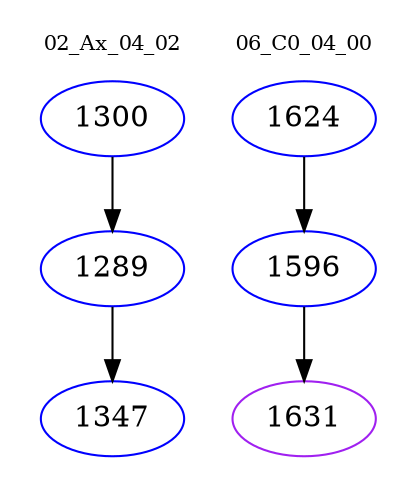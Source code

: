 digraph{
subgraph cluster_0 {
color = white
label = "02_Ax_04_02";
fontsize=10;
T0_1300 [label="1300", color="blue"]
T0_1300 -> T0_1289 [color="black"]
T0_1289 [label="1289", color="blue"]
T0_1289 -> T0_1347 [color="black"]
T0_1347 [label="1347", color="blue"]
}
subgraph cluster_1 {
color = white
label = "06_C0_04_00";
fontsize=10;
T1_1624 [label="1624", color="blue"]
T1_1624 -> T1_1596 [color="black"]
T1_1596 [label="1596", color="blue"]
T1_1596 -> T1_1631 [color="black"]
T1_1631 [label="1631", color="purple"]
}
}
